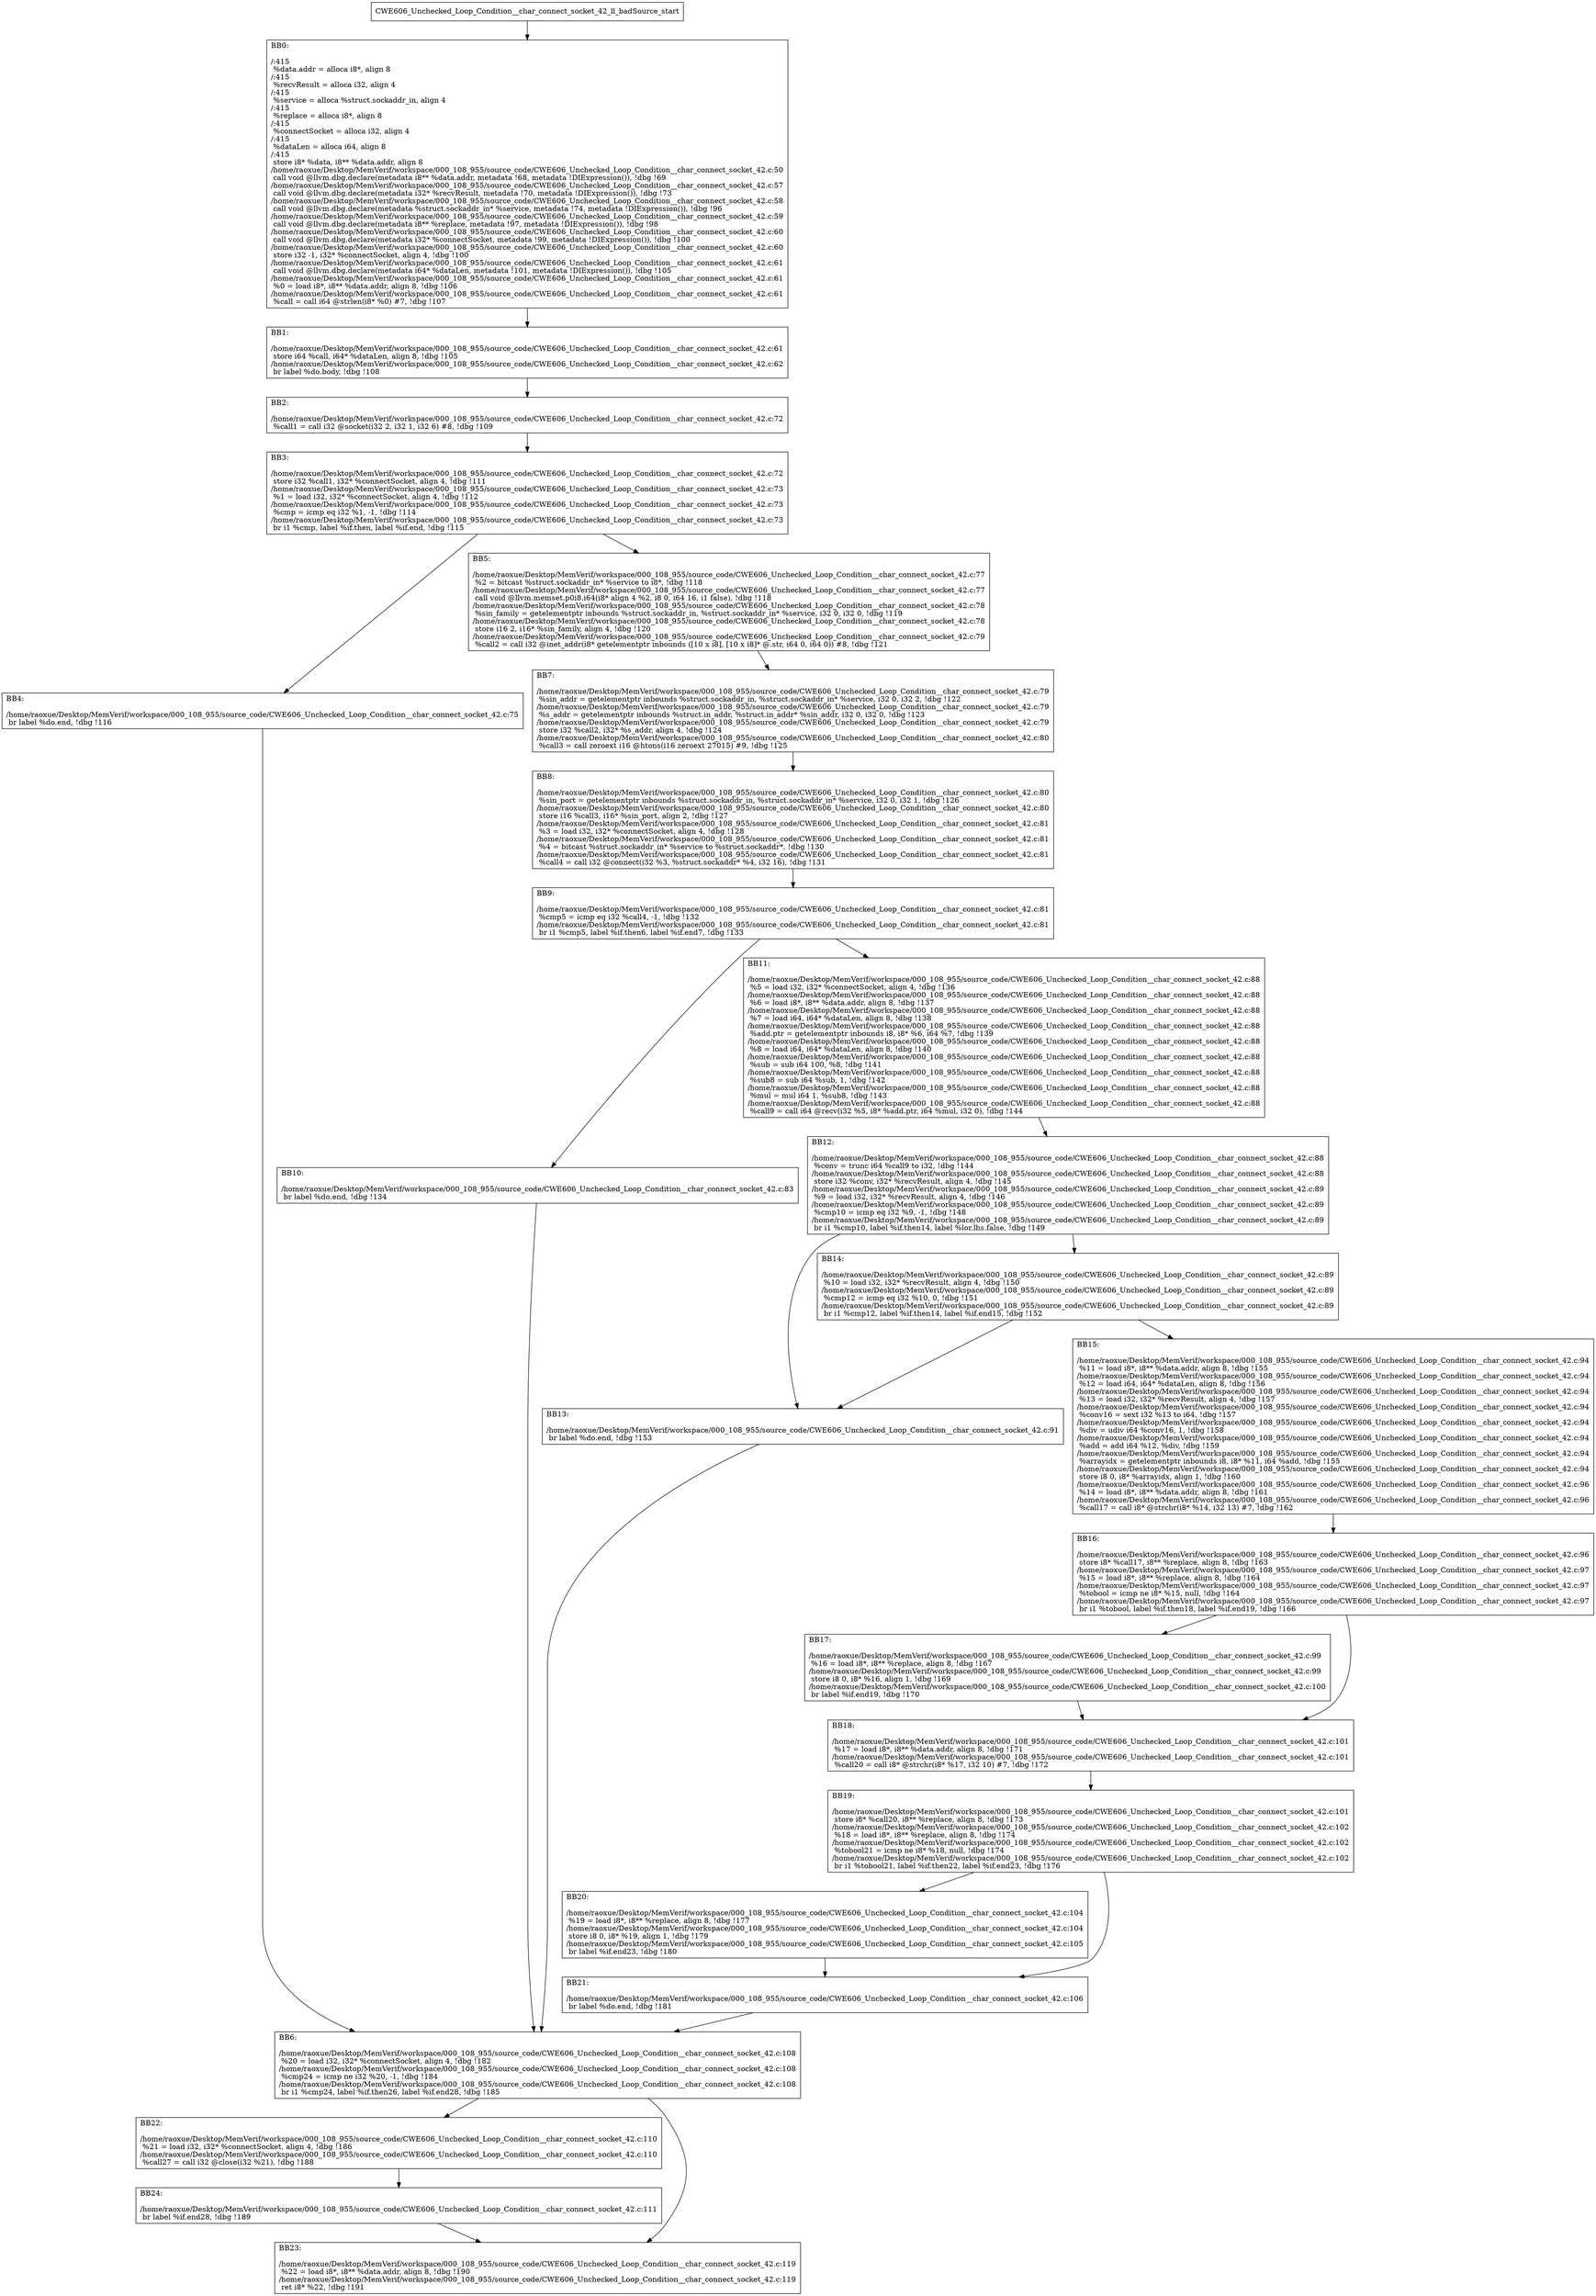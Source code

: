 digraph "CFG for'CWE606_Unchecked_Loop_Condition__char_connect_socket_42_ll_badSource' function" {
	BBCWE606_Unchecked_Loop_Condition__char_connect_socket_42_ll_badSource_start[shape=record,label="{CWE606_Unchecked_Loop_Condition__char_connect_socket_42_ll_badSource_start}"];
	BBCWE606_Unchecked_Loop_Condition__char_connect_socket_42_ll_badSource_start-> CWE606_Unchecked_Loop_Condition__char_connect_socket_42_ll_badSourceBB0;
	CWE606_Unchecked_Loop_Condition__char_connect_socket_42_ll_badSourceBB0 [shape=record, label="{BB0:\l\l/:415\l
  %data.addr = alloca i8*, align 8\l
/:415\l
  %recvResult = alloca i32, align 4\l
/:415\l
  %service = alloca %struct.sockaddr_in, align 4\l
/:415\l
  %replace = alloca i8*, align 8\l
/:415\l
  %connectSocket = alloca i32, align 4\l
/:415\l
  %dataLen = alloca i64, align 8\l
/:415\l
  store i8* %data, i8** %data.addr, align 8\l
/home/raoxue/Desktop/MemVerif/workspace/000_108_955/source_code/CWE606_Unchecked_Loop_Condition__char_connect_socket_42.c:50\l
  call void @llvm.dbg.declare(metadata i8** %data.addr, metadata !68, metadata !DIExpression()), !dbg !69\l
/home/raoxue/Desktop/MemVerif/workspace/000_108_955/source_code/CWE606_Unchecked_Loop_Condition__char_connect_socket_42.c:57\l
  call void @llvm.dbg.declare(metadata i32* %recvResult, metadata !70, metadata !DIExpression()), !dbg !73\l
/home/raoxue/Desktop/MemVerif/workspace/000_108_955/source_code/CWE606_Unchecked_Loop_Condition__char_connect_socket_42.c:58\l
  call void @llvm.dbg.declare(metadata %struct.sockaddr_in* %service, metadata !74, metadata !DIExpression()), !dbg !96\l
/home/raoxue/Desktop/MemVerif/workspace/000_108_955/source_code/CWE606_Unchecked_Loop_Condition__char_connect_socket_42.c:59\l
  call void @llvm.dbg.declare(metadata i8** %replace, metadata !97, metadata !DIExpression()), !dbg !98\l
/home/raoxue/Desktop/MemVerif/workspace/000_108_955/source_code/CWE606_Unchecked_Loop_Condition__char_connect_socket_42.c:60\l
  call void @llvm.dbg.declare(metadata i32* %connectSocket, metadata !99, metadata !DIExpression()), !dbg !100\l
/home/raoxue/Desktop/MemVerif/workspace/000_108_955/source_code/CWE606_Unchecked_Loop_Condition__char_connect_socket_42.c:60\l
  store i32 -1, i32* %connectSocket, align 4, !dbg !100\l
/home/raoxue/Desktop/MemVerif/workspace/000_108_955/source_code/CWE606_Unchecked_Loop_Condition__char_connect_socket_42.c:61\l
  call void @llvm.dbg.declare(metadata i64* %dataLen, metadata !101, metadata !DIExpression()), !dbg !105\l
/home/raoxue/Desktop/MemVerif/workspace/000_108_955/source_code/CWE606_Unchecked_Loop_Condition__char_connect_socket_42.c:61\l
  %0 = load i8*, i8** %data.addr, align 8, !dbg !106\l
/home/raoxue/Desktop/MemVerif/workspace/000_108_955/source_code/CWE606_Unchecked_Loop_Condition__char_connect_socket_42.c:61\l
  %call = call i64 @strlen(i8* %0) #7, !dbg !107\l
}"];
	CWE606_Unchecked_Loop_Condition__char_connect_socket_42_ll_badSourceBB0-> CWE606_Unchecked_Loop_Condition__char_connect_socket_42_ll_badSourceBB1;
	CWE606_Unchecked_Loop_Condition__char_connect_socket_42_ll_badSourceBB1 [shape=record, label="{BB1:\l\l/home/raoxue/Desktop/MemVerif/workspace/000_108_955/source_code/CWE606_Unchecked_Loop_Condition__char_connect_socket_42.c:61\l
  store i64 %call, i64* %dataLen, align 8, !dbg !105\l
/home/raoxue/Desktop/MemVerif/workspace/000_108_955/source_code/CWE606_Unchecked_Loop_Condition__char_connect_socket_42.c:62\l
  br label %do.body, !dbg !108\l
}"];
	CWE606_Unchecked_Loop_Condition__char_connect_socket_42_ll_badSourceBB1-> CWE606_Unchecked_Loop_Condition__char_connect_socket_42_ll_badSourceBB2;
	CWE606_Unchecked_Loop_Condition__char_connect_socket_42_ll_badSourceBB2 [shape=record, label="{BB2:\l\l/home/raoxue/Desktop/MemVerif/workspace/000_108_955/source_code/CWE606_Unchecked_Loop_Condition__char_connect_socket_42.c:72\l
  %call1 = call i32 @socket(i32 2, i32 1, i32 6) #8, !dbg !109\l
}"];
	CWE606_Unchecked_Loop_Condition__char_connect_socket_42_ll_badSourceBB2-> CWE606_Unchecked_Loop_Condition__char_connect_socket_42_ll_badSourceBB3;
	CWE606_Unchecked_Loop_Condition__char_connect_socket_42_ll_badSourceBB3 [shape=record, label="{BB3:\l\l/home/raoxue/Desktop/MemVerif/workspace/000_108_955/source_code/CWE606_Unchecked_Loop_Condition__char_connect_socket_42.c:72\l
  store i32 %call1, i32* %connectSocket, align 4, !dbg !111\l
/home/raoxue/Desktop/MemVerif/workspace/000_108_955/source_code/CWE606_Unchecked_Loop_Condition__char_connect_socket_42.c:73\l
  %1 = load i32, i32* %connectSocket, align 4, !dbg !112\l
/home/raoxue/Desktop/MemVerif/workspace/000_108_955/source_code/CWE606_Unchecked_Loop_Condition__char_connect_socket_42.c:73\l
  %cmp = icmp eq i32 %1, -1, !dbg !114\l
/home/raoxue/Desktop/MemVerif/workspace/000_108_955/source_code/CWE606_Unchecked_Loop_Condition__char_connect_socket_42.c:73\l
  br i1 %cmp, label %if.then, label %if.end, !dbg !115\l
}"];
	CWE606_Unchecked_Loop_Condition__char_connect_socket_42_ll_badSourceBB3-> CWE606_Unchecked_Loop_Condition__char_connect_socket_42_ll_badSourceBB4;
	CWE606_Unchecked_Loop_Condition__char_connect_socket_42_ll_badSourceBB3-> CWE606_Unchecked_Loop_Condition__char_connect_socket_42_ll_badSourceBB5;
	CWE606_Unchecked_Loop_Condition__char_connect_socket_42_ll_badSourceBB4 [shape=record, label="{BB4:\l\l/home/raoxue/Desktop/MemVerif/workspace/000_108_955/source_code/CWE606_Unchecked_Loop_Condition__char_connect_socket_42.c:75\l
  br label %do.end, !dbg !116\l
}"];
	CWE606_Unchecked_Loop_Condition__char_connect_socket_42_ll_badSourceBB4-> CWE606_Unchecked_Loop_Condition__char_connect_socket_42_ll_badSourceBB6;
	CWE606_Unchecked_Loop_Condition__char_connect_socket_42_ll_badSourceBB5 [shape=record, label="{BB5:\l\l/home/raoxue/Desktop/MemVerif/workspace/000_108_955/source_code/CWE606_Unchecked_Loop_Condition__char_connect_socket_42.c:77\l
  %2 = bitcast %struct.sockaddr_in* %service to i8*, !dbg !118\l
/home/raoxue/Desktop/MemVerif/workspace/000_108_955/source_code/CWE606_Unchecked_Loop_Condition__char_connect_socket_42.c:77\l
  call void @llvm.memset.p0i8.i64(i8* align 4 %2, i8 0, i64 16, i1 false), !dbg !118\l
/home/raoxue/Desktop/MemVerif/workspace/000_108_955/source_code/CWE606_Unchecked_Loop_Condition__char_connect_socket_42.c:78\l
  %sin_family = getelementptr inbounds %struct.sockaddr_in, %struct.sockaddr_in* %service, i32 0, i32 0, !dbg !119\l
/home/raoxue/Desktop/MemVerif/workspace/000_108_955/source_code/CWE606_Unchecked_Loop_Condition__char_connect_socket_42.c:78\l
  store i16 2, i16* %sin_family, align 4, !dbg !120\l
/home/raoxue/Desktop/MemVerif/workspace/000_108_955/source_code/CWE606_Unchecked_Loop_Condition__char_connect_socket_42.c:79\l
  %call2 = call i32 @inet_addr(i8* getelementptr inbounds ([10 x i8], [10 x i8]* @.str, i64 0, i64 0)) #8, !dbg !121\l
}"];
	CWE606_Unchecked_Loop_Condition__char_connect_socket_42_ll_badSourceBB5-> CWE606_Unchecked_Loop_Condition__char_connect_socket_42_ll_badSourceBB7;
	CWE606_Unchecked_Loop_Condition__char_connect_socket_42_ll_badSourceBB7 [shape=record, label="{BB7:\l\l/home/raoxue/Desktop/MemVerif/workspace/000_108_955/source_code/CWE606_Unchecked_Loop_Condition__char_connect_socket_42.c:79\l
  %sin_addr = getelementptr inbounds %struct.sockaddr_in, %struct.sockaddr_in* %service, i32 0, i32 2, !dbg !122\l
/home/raoxue/Desktop/MemVerif/workspace/000_108_955/source_code/CWE606_Unchecked_Loop_Condition__char_connect_socket_42.c:79\l
  %s_addr = getelementptr inbounds %struct.in_addr, %struct.in_addr* %sin_addr, i32 0, i32 0, !dbg !123\l
/home/raoxue/Desktop/MemVerif/workspace/000_108_955/source_code/CWE606_Unchecked_Loop_Condition__char_connect_socket_42.c:79\l
  store i32 %call2, i32* %s_addr, align 4, !dbg !124\l
/home/raoxue/Desktop/MemVerif/workspace/000_108_955/source_code/CWE606_Unchecked_Loop_Condition__char_connect_socket_42.c:80\l
  %call3 = call zeroext i16 @htons(i16 zeroext 27015) #9, !dbg !125\l
}"];
	CWE606_Unchecked_Loop_Condition__char_connect_socket_42_ll_badSourceBB7-> CWE606_Unchecked_Loop_Condition__char_connect_socket_42_ll_badSourceBB8;
	CWE606_Unchecked_Loop_Condition__char_connect_socket_42_ll_badSourceBB8 [shape=record, label="{BB8:\l\l/home/raoxue/Desktop/MemVerif/workspace/000_108_955/source_code/CWE606_Unchecked_Loop_Condition__char_connect_socket_42.c:80\l
  %sin_port = getelementptr inbounds %struct.sockaddr_in, %struct.sockaddr_in* %service, i32 0, i32 1, !dbg !126\l
/home/raoxue/Desktop/MemVerif/workspace/000_108_955/source_code/CWE606_Unchecked_Loop_Condition__char_connect_socket_42.c:80\l
  store i16 %call3, i16* %sin_port, align 2, !dbg !127\l
/home/raoxue/Desktop/MemVerif/workspace/000_108_955/source_code/CWE606_Unchecked_Loop_Condition__char_connect_socket_42.c:81\l
  %3 = load i32, i32* %connectSocket, align 4, !dbg !128\l
/home/raoxue/Desktop/MemVerif/workspace/000_108_955/source_code/CWE606_Unchecked_Loop_Condition__char_connect_socket_42.c:81\l
  %4 = bitcast %struct.sockaddr_in* %service to %struct.sockaddr*, !dbg !130\l
/home/raoxue/Desktop/MemVerif/workspace/000_108_955/source_code/CWE606_Unchecked_Loop_Condition__char_connect_socket_42.c:81\l
  %call4 = call i32 @connect(i32 %3, %struct.sockaddr* %4, i32 16), !dbg !131\l
}"];
	CWE606_Unchecked_Loop_Condition__char_connect_socket_42_ll_badSourceBB8-> CWE606_Unchecked_Loop_Condition__char_connect_socket_42_ll_badSourceBB9;
	CWE606_Unchecked_Loop_Condition__char_connect_socket_42_ll_badSourceBB9 [shape=record, label="{BB9:\l\l/home/raoxue/Desktop/MemVerif/workspace/000_108_955/source_code/CWE606_Unchecked_Loop_Condition__char_connect_socket_42.c:81\l
  %cmp5 = icmp eq i32 %call4, -1, !dbg !132\l
/home/raoxue/Desktop/MemVerif/workspace/000_108_955/source_code/CWE606_Unchecked_Loop_Condition__char_connect_socket_42.c:81\l
  br i1 %cmp5, label %if.then6, label %if.end7, !dbg !133\l
}"];
	CWE606_Unchecked_Loop_Condition__char_connect_socket_42_ll_badSourceBB9-> CWE606_Unchecked_Loop_Condition__char_connect_socket_42_ll_badSourceBB10;
	CWE606_Unchecked_Loop_Condition__char_connect_socket_42_ll_badSourceBB9-> CWE606_Unchecked_Loop_Condition__char_connect_socket_42_ll_badSourceBB11;
	CWE606_Unchecked_Loop_Condition__char_connect_socket_42_ll_badSourceBB10 [shape=record, label="{BB10:\l\l/home/raoxue/Desktop/MemVerif/workspace/000_108_955/source_code/CWE606_Unchecked_Loop_Condition__char_connect_socket_42.c:83\l
  br label %do.end, !dbg !134\l
}"];
	CWE606_Unchecked_Loop_Condition__char_connect_socket_42_ll_badSourceBB10-> CWE606_Unchecked_Loop_Condition__char_connect_socket_42_ll_badSourceBB6;
	CWE606_Unchecked_Loop_Condition__char_connect_socket_42_ll_badSourceBB11 [shape=record, label="{BB11:\l\l/home/raoxue/Desktop/MemVerif/workspace/000_108_955/source_code/CWE606_Unchecked_Loop_Condition__char_connect_socket_42.c:88\l
  %5 = load i32, i32* %connectSocket, align 4, !dbg !136\l
/home/raoxue/Desktop/MemVerif/workspace/000_108_955/source_code/CWE606_Unchecked_Loop_Condition__char_connect_socket_42.c:88\l
  %6 = load i8*, i8** %data.addr, align 8, !dbg !137\l
/home/raoxue/Desktop/MemVerif/workspace/000_108_955/source_code/CWE606_Unchecked_Loop_Condition__char_connect_socket_42.c:88\l
  %7 = load i64, i64* %dataLen, align 8, !dbg !138\l
/home/raoxue/Desktop/MemVerif/workspace/000_108_955/source_code/CWE606_Unchecked_Loop_Condition__char_connect_socket_42.c:88\l
  %add.ptr = getelementptr inbounds i8, i8* %6, i64 %7, !dbg !139\l
/home/raoxue/Desktop/MemVerif/workspace/000_108_955/source_code/CWE606_Unchecked_Loop_Condition__char_connect_socket_42.c:88\l
  %8 = load i64, i64* %dataLen, align 8, !dbg !140\l
/home/raoxue/Desktop/MemVerif/workspace/000_108_955/source_code/CWE606_Unchecked_Loop_Condition__char_connect_socket_42.c:88\l
  %sub = sub i64 100, %8, !dbg !141\l
/home/raoxue/Desktop/MemVerif/workspace/000_108_955/source_code/CWE606_Unchecked_Loop_Condition__char_connect_socket_42.c:88\l
  %sub8 = sub i64 %sub, 1, !dbg !142\l
/home/raoxue/Desktop/MemVerif/workspace/000_108_955/source_code/CWE606_Unchecked_Loop_Condition__char_connect_socket_42.c:88\l
  %mul = mul i64 1, %sub8, !dbg !143\l
/home/raoxue/Desktop/MemVerif/workspace/000_108_955/source_code/CWE606_Unchecked_Loop_Condition__char_connect_socket_42.c:88\l
  %call9 = call i64 @recv(i32 %5, i8* %add.ptr, i64 %mul, i32 0), !dbg !144\l
}"];
	CWE606_Unchecked_Loop_Condition__char_connect_socket_42_ll_badSourceBB11-> CWE606_Unchecked_Loop_Condition__char_connect_socket_42_ll_badSourceBB12;
	CWE606_Unchecked_Loop_Condition__char_connect_socket_42_ll_badSourceBB12 [shape=record, label="{BB12:\l\l/home/raoxue/Desktop/MemVerif/workspace/000_108_955/source_code/CWE606_Unchecked_Loop_Condition__char_connect_socket_42.c:88\l
  %conv = trunc i64 %call9 to i32, !dbg !144\l
/home/raoxue/Desktop/MemVerif/workspace/000_108_955/source_code/CWE606_Unchecked_Loop_Condition__char_connect_socket_42.c:88\l
  store i32 %conv, i32* %recvResult, align 4, !dbg !145\l
/home/raoxue/Desktop/MemVerif/workspace/000_108_955/source_code/CWE606_Unchecked_Loop_Condition__char_connect_socket_42.c:89\l
  %9 = load i32, i32* %recvResult, align 4, !dbg !146\l
/home/raoxue/Desktop/MemVerif/workspace/000_108_955/source_code/CWE606_Unchecked_Loop_Condition__char_connect_socket_42.c:89\l
  %cmp10 = icmp eq i32 %9, -1, !dbg !148\l
/home/raoxue/Desktop/MemVerif/workspace/000_108_955/source_code/CWE606_Unchecked_Loop_Condition__char_connect_socket_42.c:89\l
  br i1 %cmp10, label %if.then14, label %lor.lhs.false, !dbg !149\l
}"];
	CWE606_Unchecked_Loop_Condition__char_connect_socket_42_ll_badSourceBB12-> CWE606_Unchecked_Loop_Condition__char_connect_socket_42_ll_badSourceBB13;
	CWE606_Unchecked_Loop_Condition__char_connect_socket_42_ll_badSourceBB12-> CWE606_Unchecked_Loop_Condition__char_connect_socket_42_ll_badSourceBB14;
	CWE606_Unchecked_Loop_Condition__char_connect_socket_42_ll_badSourceBB14 [shape=record, label="{BB14:\l\l/home/raoxue/Desktop/MemVerif/workspace/000_108_955/source_code/CWE606_Unchecked_Loop_Condition__char_connect_socket_42.c:89\l
  %10 = load i32, i32* %recvResult, align 4, !dbg !150\l
/home/raoxue/Desktop/MemVerif/workspace/000_108_955/source_code/CWE606_Unchecked_Loop_Condition__char_connect_socket_42.c:89\l
  %cmp12 = icmp eq i32 %10, 0, !dbg !151\l
/home/raoxue/Desktop/MemVerif/workspace/000_108_955/source_code/CWE606_Unchecked_Loop_Condition__char_connect_socket_42.c:89\l
  br i1 %cmp12, label %if.then14, label %if.end15, !dbg !152\l
}"];
	CWE606_Unchecked_Loop_Condition__char_connect_socket_42_ll_badSourceBB14-> CWE606_Unchecked_Loop_Condition__char_connect_socket_42_ll_badSourceBB13;
	CWE606_Unchecked_Loop_Condition__char_connect_socket_42_ll_badSourceBB14-> CWE606_Unchecked_Loop_Condition__char_connect_socket_42_ll_badSourceBB15;
	CWE606_Unchecked_Loop_Condition__char_connect_socket_42_ll_badSourceBB13 [shape=record, label="{BB13:\l\l/home/raoxue/Desktop/MemVerif/workspace/000_108_955/source_code/CWE606_Unchecked_Loop_Condition__char_connect_socket_42.c:91\l
  br label %do.end, !dbg !153\l
}"];
	CWE606_Unchecked_Loop_Condition__char_connect_socket_42_ll_badSourceBB13-> CWE606_Unchecked_Loop_Condition__char_connect_socket_42_ll_badSourceBB6;
	CWE606_Unchecked_Loop_Condition__char_connect_socket_42_ll_badSourceBB15 [shape=record, label="{BB15:\l\l/home/raoxue/Desktop/MemVerif/workspace/000_108_955/source_code/CWE606_Unchecked_Loop_Condition__char_connect_socket_42.c:94\l
  %11 = load i8*, i8** %data.addr, align 8, !dbg !155\l
/home/raoxue/Desktop/MemVerif/workspace/000_108_955/source_code/CWE606_Unchecked_Loop_Condition__char_connect_socket_42.c:94\l
  %12 = load i64, i64* %dataLen, align 8, !dbg !156\l
/home/raoxue/Desktop/MemVerif/workspace/000_108_955/source_code/CWE606_Unchecked_Loop_Condition__char_connect_socket_42.c:94\l
  %13 = load i32, i32* %recvResult, align 4, !dbg !157\l
/home/raoxue/Desktop/MemVerif/workspace/000_108_955/source_code/CWE606_Unchecked_Loop_Condition__char_connect_socket_42.c:94\l
  %conv16 = sext i32 %13 to i64, !dbg !157\l
/home/raoxue/Desktop/MemVerif/workspace/000_108_955/source_code/CWE606_Unchecked_Loop_Condition__char_connect_socket_42.c:94\l
  %div = udiv i64 %conv16, 1, !dbg !158\l
/home/raoxue/Desktop/MemVerif/workspace/000_108_955/source_code/CWE606_Unchecked_Loop_Condition__char_connect_socket_42.c:94\l
  %add = add i64 %12, %div, !dbg !159\l
/home/raoxue/Desktop/MemVerif/workspace/000_108_955/source_code/CWE606_Unchecked_Loop_Condition__char_connect_socket_42.c:94\l
  %arrayidx = getelementptr inbounds i8, i8* %11, i64 %add, !dbg !155\l
/home/raoxue/Desktop/MemVerif/workspace/000_108_955/source_code/CWE606_Unchecked_Loop_Condition__char_connect_socket_42.c:94\l
  store i8 0, i8* %arrayidx, align 1, !dbg !160\l
/home/raoxue/Desktop/MemVerif/workspace/000_108_955/source_code/CWE606_Unchecked_Loop_Condition__char_connect_socket_42.c:96\l
  %14 = load i8*, i8** %data.addr, align 8, !dbg !161\l
/home/raoxue/Desktop/MemVerif/workspace/000_108_955/source_code/CWE606_Unchecked_Loop_Condition__char_connect_socket_42.c:96\l
  %call17 = call i8* @strchr(i8* %14, i32 13) #7, !dbg !162\l
}"];
	CWE606_Unchecked_Loop_Condition__char_connect_socket_42_ll_badSourceBB15-> CWE606_Unchecked_Loop_Condition__char_connect_socket_42_ll_badSourceBB16;
	CWE606_Unchecked_Loop_Condition__char_connect_socket_42_ll_badSourceBB16 [shape=record, label="{BB16:\l\l/home/raoxue/Desktop/MemVerif/workspace/000_108_955/source_code/CWE606_Unchecked_Loop_Condition__char_connect_socket_42.c:96\l
  store i8* %call17, i8** %replace, align 8, !dbg !163\l
/home/raoxue/Desktop/MemVerif/workspace/000_108_955/source_code/CWE606_Unchecked_Loop_Condition__char_connect_socket_42.c:97\l
  %15 = load i8*, i8** %replace, align 8, !dbg !164\l
/home/raoxue/Desktop/MemVerif/workspace/000_108_955/source_code/CWE606_Unchecked_Loop_Condition__char_connect_socket_42.c:97\l
  %tobool = icmp ne i8* %15, null, !dbg !164\l
/home/raoxue/Desktop/MemVerif/workspace/000_108_955/source_code/CWE606_Unchecked_Loop_Condition__char_connect_socket_42.c:97\l
  br i1 %tobool, label %if.then18, label %if.end19, !dbg !166\l
}"];
	CWE606_Unchecked_Loop_Condition__char_connect_socket_42_ll_badSourceBB16-> CWE606_Unchecked_Loop_Condition__char_connect_socket_42_ll_badSourceBB17;
	CWE606_Unchecked_Loop_Condition__char_connect_socket_42_ll_badSourceBB16-> CWE606_Unchecked_Loop_Condition__char_connect_socket_42_ll_badSourceBB18;
	CWE606_Unchecked_Loop_Condition__char_connect_socket_42_ll_badSourceBB17 [shape=record, label="{BB17:\l\l/home/raoxue/Desktop/MemVerif/workspace/000_108_955/source_code/CWE606_Unchecked_Loop_Condition__char_connect_socket_42.c:99\l
  %16 = load i8*, i8** %replace, align 8, !dbg !167\l
/home/raoxue/Desktop/MemVerif/workspace/000_108_955/source_code/CWE606_Unchecked_Loop_Condition__char_connect_socket_42.c:99\l
  store i8 0, i8* %16, align 1, !dbg !169\l
/home/raoxue/Desktop/MemVerif/workspace/000_108_955/source_code/CWE606_Unchecked_Loop_Condition__char_connect_socket_42.c:100\l
  br label %if.end19, !dbg !170\l
}"];
	CWE606_Unchecked_Loop_Condition__char_connect_socket_42_ll_badSourceBB17-> CWE606_Unchecked_Loop_Condition__char_connect_socket_42_ll_badSourceBB18;
	CWE606_Unchecked_Loop_Condition__char_connect_socket_42_ll_badSourceBB18 [shape=record, label="{BB18:\l\l/home/raoxue/Desktop/MemVerif/workspace/000_108_955/source_code/CWE606_Unchecked_Loop_Condition__char_connect_socket_42.c:101\l
  %17 = load i8*, i8** %data.addr, align 8, !dbg !171\l
/home/raoxue/Desktop/MemVerif/workspace/000_108_955/source_code/CWE606_Unchecked_Loop_Condition__char_connect_socket_42.c:101\l
  %call20 = call i8* @strchr(i8* %17, i32 10) #7, !dbg !172\l
}"];
	CWE606_Unchecked_Loop_Condition__char_connect_socket_42_ll_badSourceBB18-> CWE606_Unchecked_Loop_Condition__char_connect_socket_42_ll_badSourceBB19;
	CWE606_Unchecked_Loop_Condition__char_connect_socket_42_ll_badSourceBB19 [shape=record, label="{BB19:\l\l/home/raoxue/Desktop/MemVerif/workspace/000_108_955/source_code/CWE606_Unchecked_Loop_Condition__char_connect_socket_42.c:101\l
  store i8* %call20, i8** %replace, align 8, !dbg !173\l
/home/raoxue/Desktop/MemVerif/workspace/000_108_955/source_code/CWE606_Unchecked_Loop_Condition__char_connect_socket_42.c:102\l
  %18 = load i8*, i8** %replace, align 8, !dbg !174\l
/home/raoxue/Desktop/MemVerif/workspace/000_108_955/source_code/CWE606_Unchecked_Loop_Condition__char_connect_socket_42.c:102\l
  %tobool21 = icmp ne i8* %18, null, !dbg !174\l
/home/raoxue/Desktop/MemVerif/workspace/000_108_955/source_code/CWE606_Unchecked_Loop_Condition__char_connect_socket_42.c:102\l
  br i1 %tobool21, label %if.then22, label %if.end23, !dbg !176\l
}"];
	CWE606_Unchecked_Loop_Condition__char_connect_socket_42_ll_badSourceBB19-> CWE606_Unchecked_Loop_Condition__char_connect_socket_42_ll_badSourceBB20;
	CWE606_Unchecked_Loop_Condition__char_connect_socket_42_ll_badSourceBB19-> CWE606_Unchecked_Loop_Condition__char_connect_socket_42_ll_badSourceBB21;
	CWE606_Unchecked_Loop_Condition__char_connect_socket_42_ll_badSourceBB20 [shape=record, label="{BB20:\l\l/home/raoxue/Desktop/MemVerif/workspace/000_108_955/source_code/CWE606_Unchecked_Loop_Condition__char_connect_socket_42.c:104\l
  %19 = load i8*, i8** %replace, align 8, !dbg !177\l
/home/raoxue/Desktop/MemVerif/workspace/000_108_955/source_code/CWE606_Unchecked_Loop_Condition__char_connect_socket_42.c:104\l
  store i8 0, i8* %19, align 1, !dbg !179\l
/home/raoxue/Desktop/MemVerif/workspace/000_108_955/source_code/CWE606_Unchecked_Loop_Condition__char_connect_socket_42.c:105\l
  br label %if.end23, !dbg !180\l
}"];
	CWE606_Unchecked_Loop_Condition__char_connect_socket_42_ll_badSourceBB20-> CWE606_Unchecked_Loop_Condition__char_connect_socket_42_ll_badSourceBB21;
	CWE606_Unchecked_Loop_Condition__char_connect_socket_42_ll_badSourceBB21 [shape=record, label="{BB21:\l\l/home/raoxue/Desktop/MemVerif/workspace/000_108_955/source_code/CWE606_Unchecked_Loop_Condition__char_connect_socket_42.c:106\l
  br label %do.end, !dbg !181\l
}"];
	CWE606_Unchecked_Loop_Condition__char_connect_socket_42_ll_badSourceBB21-> CWE606_Unchecked_Loop_Condition__char_connect_socket_42_ll_badSourceBB6;
	CWE606_Unchecked_Loop_Condition__char_connect_socket_42_ll_badSourceBB6 [shape=record, label="{BB6:\l\l/home/raoxue/Desktop/MemVerif/workspace/000_108_955/source_code/CWE606_Unchecked_Loop_Condition__char_connect_socket_42.c:108\l
  %20 = load i32, i32* %connectSocket, align 4, !dbg !182\l
/home/raoxue/Desktop/MemVerif/workspace/000_108_955/source_code/CWE606_Unchecked_Loop_Condition__char_connect_socket_42.c:108\l
  %cmp24 = icmp ne i32 %20, -1, !dbg !184\l
/home/raoxue/Desktop/MemVerif/workspace/000_108_955/source_code/CWE606_Unchecked_Loop_Condition__char_connect_socket_42.c:108\l
  br i1 %cmp24, label %if.then26, label %if.end28, !dbg !185\l
}"];
	CWE606_Unchecked_Loop_Condition__char_connect_socket_42_ll_badSourceBB6-> CWE606_Unchecked_Loop_Condition__char_connect_socket_42_ll_badSourceBB22;
	CWE606_Unchecked_Loop_Condition__char_connect_socket_42_ll_badSourceBB6-> CWE606_Unchecked_Loop_Condition__char_connect_socket_42_ll_badSourceBB23;
	CWE606_Unchecked_Loop_Condition__char_connect_socket_42_ll_badSourceBB22 [shape=record, label="{BB22:\l\l/home/raoxue/Desktop/MemVerif/workspace/000_108_955/source_code/CWE606_Unchecked_Loop_Condition__char_connect_socket_42.c:110\l
  %21 = load i32, i32* %connectSocket, align 4, !dbg !186\l
/home/raoxue/Desktop/MemVerif/workspace/000_108_955/source_code/CWE606_Unchecked_Loop_Condition__char_connect_socket_42.c:110\l
  %call27 = call i32 @close(i32 %21), !dbg !188\l
}"];
	CWE606_Unchecked_Loop_Condition__char_connect_socket_42_ll_badSourceBB22-> CWE606_Unchecked_Loop_Condition__char_connect_socket_42_ll_badSourceBB24;
	CWE606_Unchecked_Loop_Condition__char_connect_socket_42_ll_badSourceBB24 [shape=record, label="{BB24:\l\l/home/raoxue/Desktop/MemVerif/workspace/000_108_955/source_code/CWE606_Unchecked_Loop_Condition__char_connect_socket_42.c:111\l
  br label %if.end28, !dbg !189\l
}"];
	CWE606_Unchecked_Loop_Condition__char_connect_socket_42_ll_badSourceBB24-> CWE606_Unchecked_Loop_Condition__char_connect_socket_42_ll_badSourceBB23;
	CWE606_Unchecked_Loop_Condition__char_connect_socket_42_ll_badSourceBB23 [shape=record, label="{BB23:\l\l/home/raoxue/Desktop/MemVerif/workspace/000_108_955/source_code/CWE606_Unchecked_Loop_Condition__char_connect_socket_42.c:119\l
  %22 = load i8*, i8** %data.addr, align 8, !dbg !190\l
/home/raoxue/Desktop/MemVerif/workspace/000_108_955/source_code/CWE606_Unchecked_Loop_Condition__char_connect_socket_42.c:119\l
  ret i8* %22, !dbg !191\l
}"];
}
